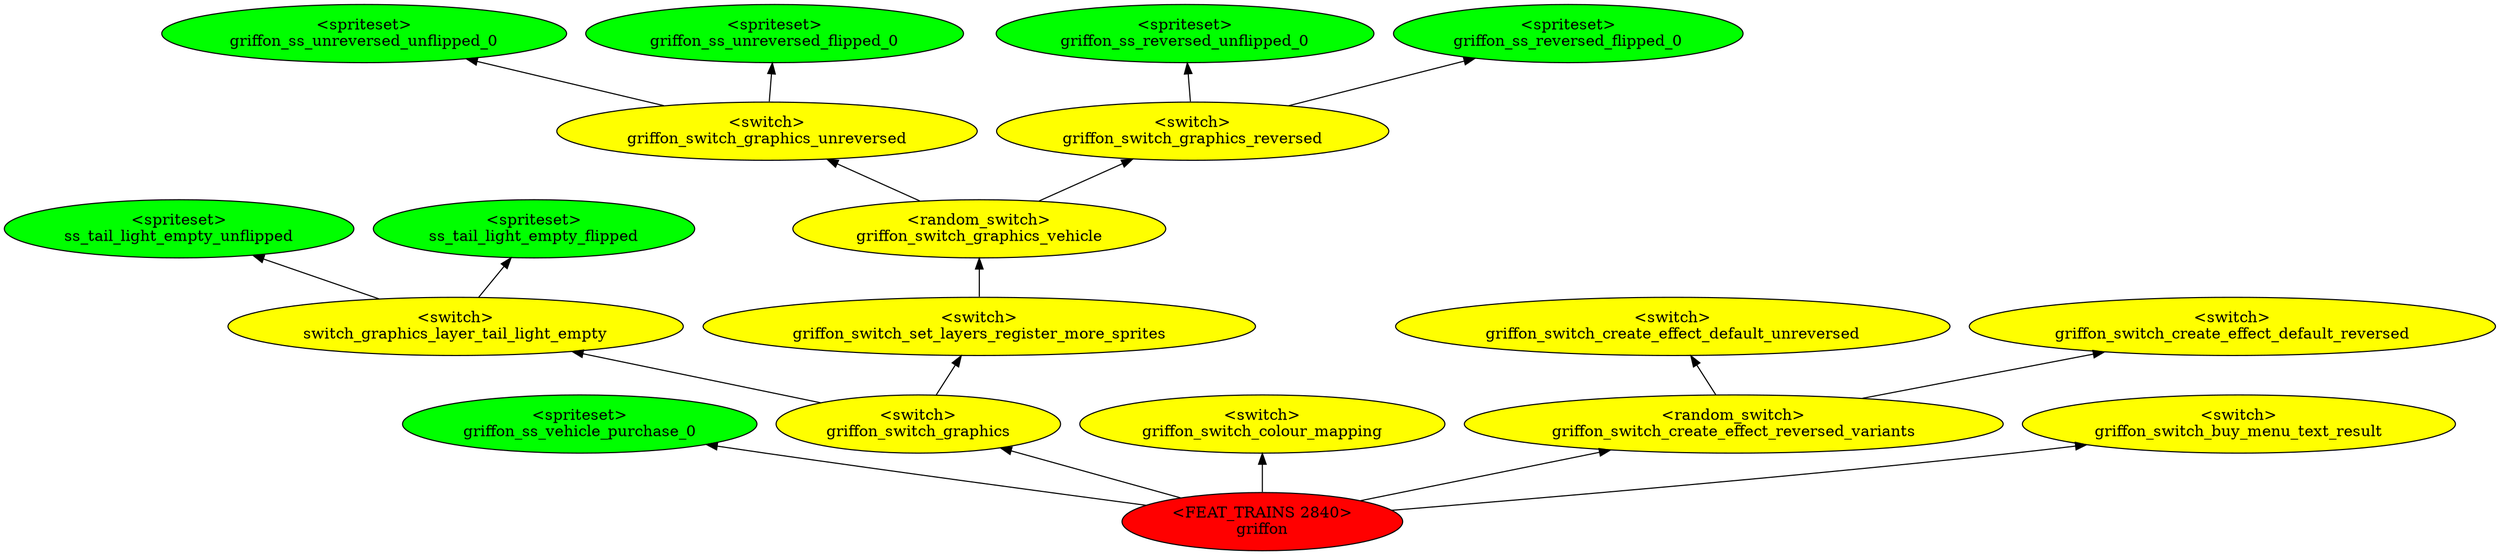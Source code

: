 digraph {
rankdir="BT"
ss_tail_light_empty_unflipped [fillcolor=green style="filled" label="<spriteset>\nss_tail_light_empty_unflipped"]
ss_tail_light_empty_flipped [fillcolor=green style="filled" label="<spriteset>\nss_tail_light_empty_flipped"]
switch_graphics_layer_tail_light_empty [fillcolor=yellow style="filled" label="<switch>\nswitch_graphics_layer_tail_light_empty"]
griffon_ss_unreversed_unflipped_0 [fillcolor=green style="filled" label="<spriteset>\ngriffon_ss_unreversed_unflipped_0"]
griffon_ss_unreversed_flipped_0 [fillcolor=green style="filled" label="<spriteset>\ngriffon_ss_unreversed_flipped_0"]
griffon_switch_graphics_unreversed [fillcolor=yellow style="filled" label="<switch>\ngriffon_switch_graphics_unreversed"]
griffon_ss_reversed_unflipped_0 [fillcolor=green style="filled" label="<spriteset>\ngriffon_ss_reversed_unflipped_0"]
griffon_ss_reversed_flipped_0 [fillcolor=green style="filled" label="<spriteset>\ngriffon_ss_reversed_flipped_0"]
griffon_switch_graphics_reversed [fillcolor=yellow style="filled" label="<switch>\ngriffon_switch_graphics_reversed"]
griffon_switch_graphics_vehicle [fillcolor=yellow style="filled" label="<random_switch>\ngriffon_switch_graphics_vehicle"]
griffon_ss_vehicle_purchase_0 [fillcolor=green style="filled" label="<spriteset>\ngriffon_ss_vehicle_purchase_0"]
griffon_switch_set_layers_register_more_sprites [fillcolor=yellow style="filled" label="<switch>\ngriffon_switch_set_layers_register_more_sprites"]
griffon_switch_graphics [fillcolor=yellow style="filled" label="<switch>\ngriffon_switch_graphics"]
griffon_switch_colour_mapping [fillcolor=yellow style="filled" label="<switch>\ngriffon_switch_colour_mapping"]
griffon_switch_create_effect_default_unreversed [fillcolor=yellow style="filled" label="<switch>\ngriffon_switch_create_effect_default_unreversed"]
griffon_switch_create_effect_default_reversed [fillcolor=yellow style="filled" label="<switch>\ngriffon_switch_create_effect_default_reversed"]
griffon_switch_create_effect_reversed_variants [fillcolor=yellow style="filled" label="<random_switch>\ngriffon_switch_create_effect_reversed_variants"]
griffon_switch_buy_menu_text_result [fillcolor=yellow style="filled" label="<switch>\ngriffon_switch_buy_menu_text_result"]
griffon [fillcolor=red style="filled" label="<FEAT_TRAINS 2840>\ngriffon"]
switch_graphics_layer_tail_light_empty->ss_tail_light_empty_flipped
griffon->griffon_switch_graphics
griffon->griffon_switch_create_effect_reversed_variants
griffon_switch_create_effect_reversed_variants->griffon_switch_create_effect_default_reversed
griffon_switch_graphics_unreversed->griffon_ss_unreversed_flipped_0
griffon_switch_graphics->switch_graphics_layer_tail_light_empty
griffon->griffon_switch_buy_menu_text_result
griffon_switch_create_effect_reversed_variants->griffon_switch_create_effect_default_unreversed
griffon->griffon_switch_colour_mapping
switch_graphics_layer_tail_light_empty->ss_tail_light_empty_unflipped
griffon_switch_set_layers_register_more_sprites->griffon_switch_graphics_vehicle
griffon_switch_graphics_unreversed->griffon_ss_unreversed_unflipped_0
griffon->griffon_ss_vehicle_purchase_0
griffon_switch_graphics->griffon_switch_set_layers_register_more_sprites
griffon_switch_graphics_vehicle->griffon_switch_graphics_unreversed
griffon_switch_graphics_reversed->griffon_ss_reversed_unflipped_0
griffon_switch_graphics_reversed->griffon_ss_reversed_flipped_0
griffon_switch_graphics_vehicle->griffon_switch_graphics_reversed
}
